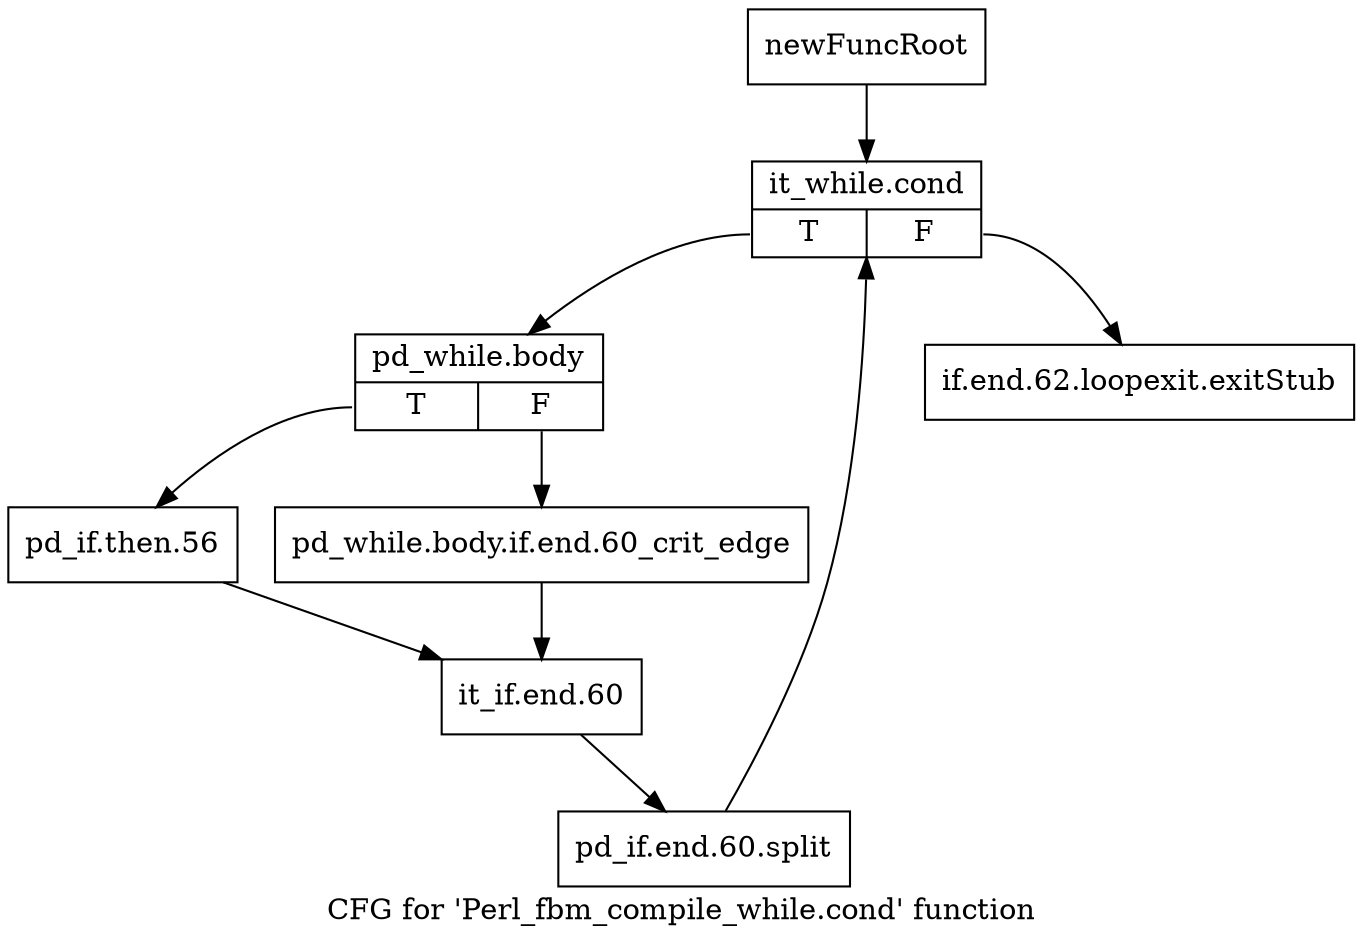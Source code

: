 digraph "CFG for 'Perl_fbm_compile_while.cond' function" {
	label="CFG for 'Perl_fbm_compile_while.cond' function";

	Node0x58068e0 [shape=record,label="{newFuncRoot}"];
	Node0x58068e0 -> Node0x5806db0;
	Node0x5806d60 [shape=record,label="{if.end.62.loopexit.exitStub}"];
	Node0x5806db0 [shape=record,label="{it_while.cond|{<s0>T|<s1>F}}"];
	Node0x5806db0:s0 -> Node0x5806e00;
	Node0x5806db0:s1 -> Node0x5806d60;
	Node0x5806e00 [shape=record,label="{pd_while.body|{<s0>T|<s1>F}}"];
	Node0x5806e00:s0 -> Node0x5806ea0;
	Node0x5806e00:s1 -> Node0x5806e50;
	Node0x5806e50 [shape=record,label="{pd_while.body.if.end.60_crit_edge}"];
	Node0x5806e50 -> Node0x5806ef0;
	Node0x5806ea0 [shape=record,label="{pd_if.then.56}"];
	Node0x5806ea0 -> Node0x5806ef0;
	Node0x5806ef0 [shape=record,label="{it_if.end.60}"];
	Node0x5806ef0 -> Node0x6d039a0;
	Node0x6d039a0 [shape=record,label="{pd_if.end.60.split}"];
	Node0x6d039a0 -> Node0x5806db0;
}
